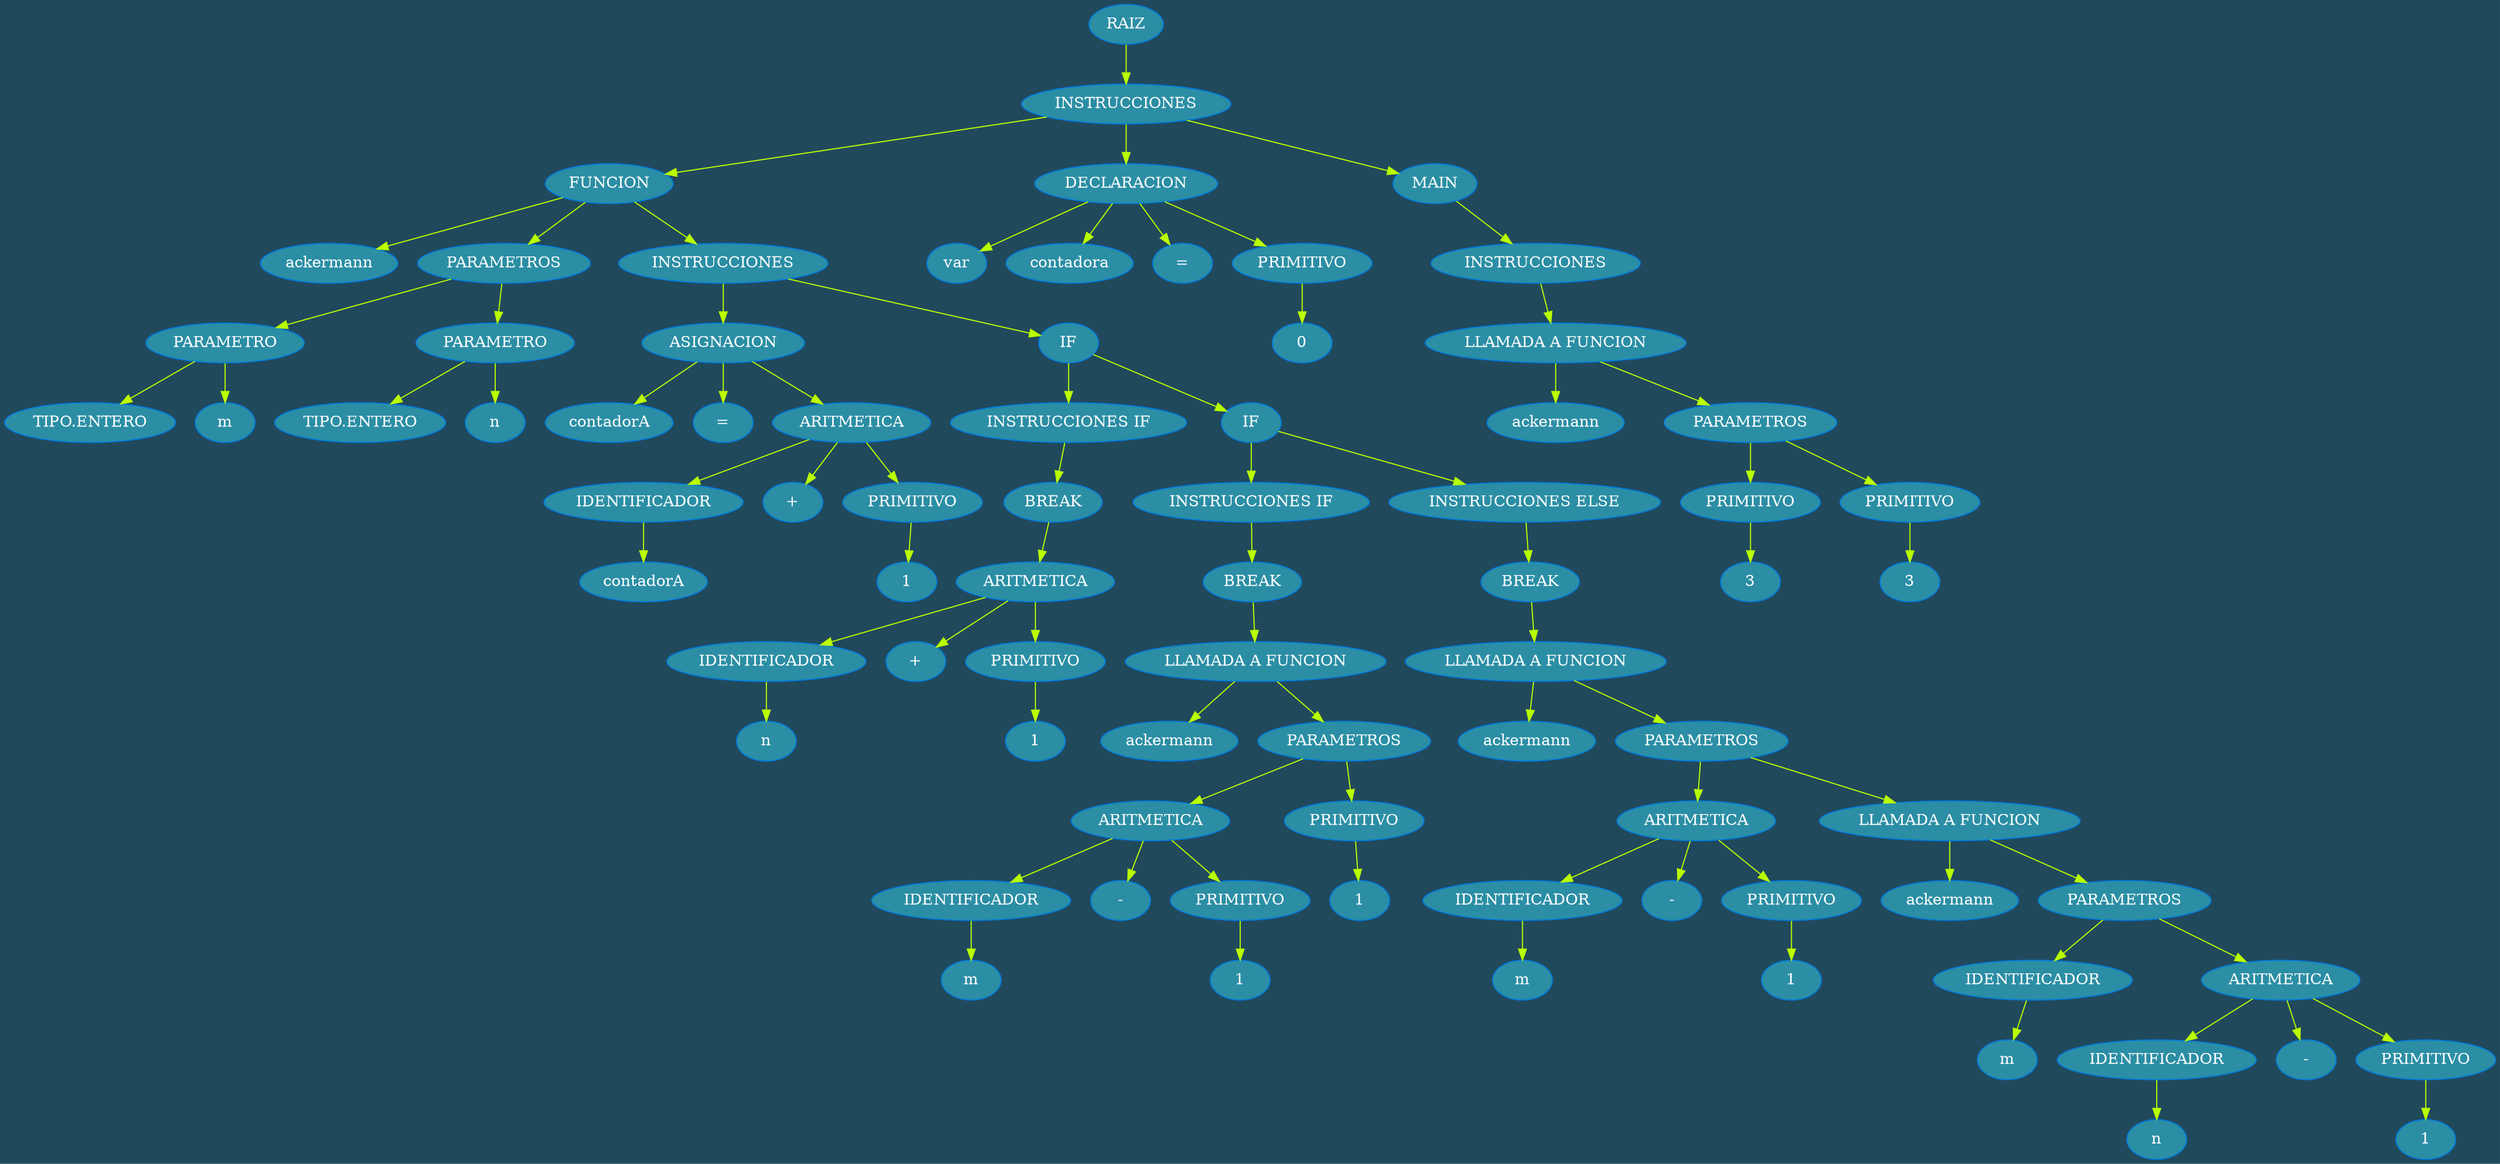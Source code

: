 digraph {
bgcolor="#21495c ";
 edge[color ="#b9ff00"];
node[style="filled" fillcolor="#2b8ea4 " fontcolor="white" color ="#007add"]n0[label="RAIZ"];
n1[label="INSTRUCCIONES"];
n0->n1;
n2[label="FUNCION"];
n1->n2;
n3[label="ackermann"];
n2->n3;
n4[label="PARAMETROS"];
n2->n4;
n5[label="PARAMETRO"];
n4->n5;
n6[label="TIPO.ENTERO"];
n5->n6;
n7[label="m"];
n5->n7;
n8[label="PARAMETRO"];
n4->n8;
n9[label="TIPO.ENTERO"];
n8->n9;
n10[label="n"];
n8->n10;
n11[label="INSTRUCCIONES"];
n2->n11;
n12[label="ASIGNACION"];
n11->n12;
n13[label="contadorA"];
n12->n13;
n14[label="="];
n12->n14;
n15[label="ARITMETICA"];
n12->n15;
n16[label="IDENTIFICADOR"];
n15->n16;
n17[label="contadorA"];
n16->n17;
n18[label="+"];
n15->n18;
n19[label="PRIMITIVO"];
n15->n19;
n20[label="1"];
n19->n20;
n21[label="IF"];
n11->n21;
n22[label="INSTRUCCIONES IF"];
n21->n22;
n23[label="BREAK"];
n22->n23;
n24[label="ARITMETICA"];
n23->n24;
n25[label="IDENTIFICADOR"];
n24->n25;
n26[label="n"];
n25->n26;
n27[label="+"];
n24->n27;
n28[label="PRIMITIVO"];
n24->n28;
n29[label="1"];
n28->n29;
n30[label="IF"];
n21->n30;
n31[label="INSTRUCCIONES IF"];
n30->n31;
n32[label="BREAK"];
n31->n32;
n33[label="LLAMADA A FUNCION"];
n32->n33;
n34[label="ackermann"];
n33->n34;
n35[label="PARAMETROS"];
n33->n35;
n36[label="ARITMETICA"];
n35->n36;
n37[label="IDENTIFICADOR"];
n36->n37;
n38[label="m"];
n37->n38;
n39[label="-"];
n36->n39;
n40[label="PRIMITIVO"];
n36->n40;
n41[label="1"];
n40->n41;
n42[label="PRIMITIVO"];
n35->n42;
n43[label="1"];
n42->n43;
n44[label="INSTRUCCIONES ELSE"];
n30->n44;
n45[label="BREAK"];
n44->n45;
n46[label="LLAMADA A FUNCION"];
n45->n46;
n47[label="ackermann"];
n46->n47;
n48[label="PARAMETROS"];
n46->n48;
n49[label="ARITMETICA"];
n48->n49;
n50[label="IDENTIFICADOR"];
n49->n50;
n51[label="m"];
n50->n51;
n52[label="-"];
n49->n52;
n53[label="PRIMITIVO"];
n49->n53;
n54[label="1"];
n53->n54;
n55[label="LLAMADA A FUNCION"];
n48->n55;
n56[label="ackermann"];
n55->n56;
n57[label="PARAMETROS"];
n55->n57;
n58[label="IDENTIFICADOR"];
n57->n58;
n59[label="m"];
n58->n59;
n60[label="ARITMETICA"];
n57->n60;
n61[label="IDENTIFICADOR"];
n60->n61;
n62[label="n"];
n61->n62;
n63[label="-"];
n60->n63;
n64[label="PRIMITIVO"];
n60->n64;
n65[label="1"];
n64->n65;
n66[label="DECLARACION"];
n1->n66;
n67[label="var"];
n66->n67;
n68[label="contadora"];
n66->n68;
n69[label="="];
n66->n69;
n70[label="PRIMITIVO"];
n66->n70;
n71[label="0"];
n70->n71;
n72[label="MAIN"];
n1->n72;
n73[label="INSTRUCCIONES"];
n72->n73;
n74[label="LLAMADA A FUNCION"];
n73->n74;
n75[label="ackermann"];
n74->n75;
n76[label="PARAMETROS"];
n74->n76;
n77[label="PRIMITIVO"];
n76->n77;
n78[label="3"];
n77->n78;
n79[label="PRIMITIVO"];
n76->n79;
n80[label="3"];
n79->n80;
}